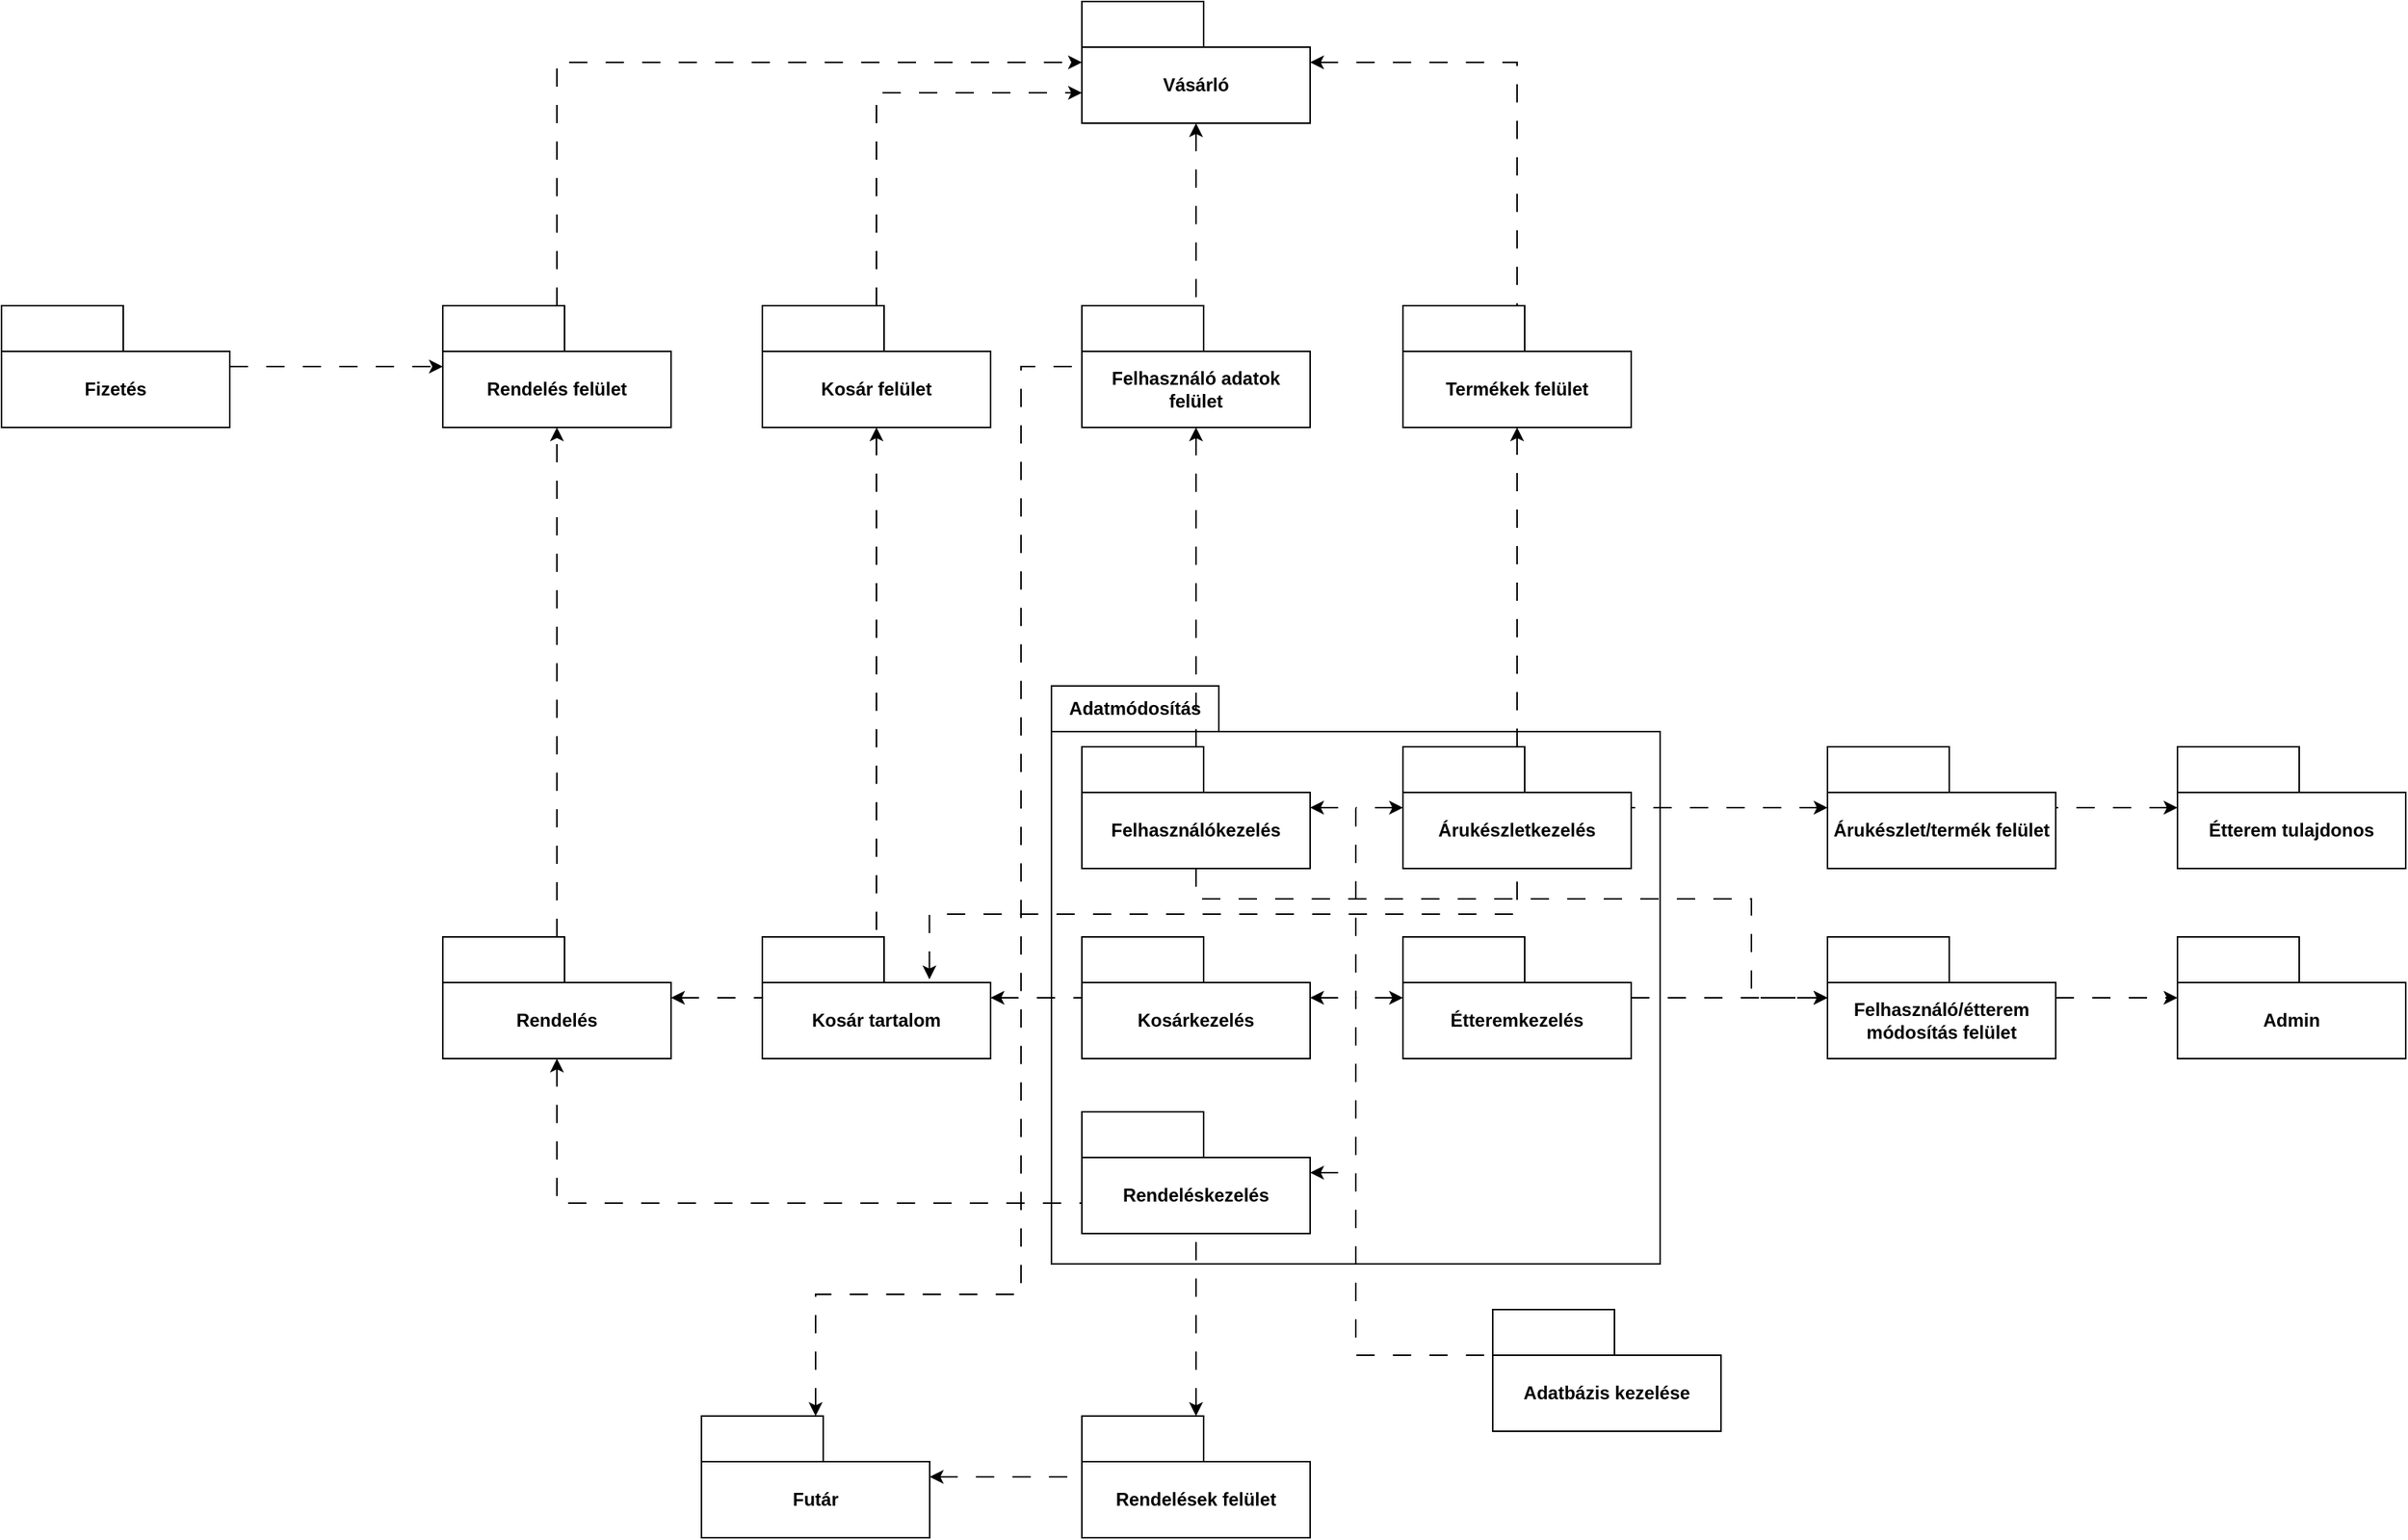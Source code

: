 <mxfile version="24.7.17">
  <diagram name="Page-1" id="JL_Jze3bJzomcozg6l7E">
    <mxGraphModel dx="2074" dy="1204" grid="1" gridSize="10" guides="1" tooltips="1" connect="1" arrows="1" fold="1" page="1" pageScale="1" pageWidth="827" pageHeight="1169" math="0" shadow="0">
      <root>
        <mxCell id="0" />
        <mxCell id="1" parent="0" />
        <mxCell id="KSXFM93kHIyttBCYIMuW-11" style="edgeStyle=orthogonalEdgeStyle;rounded=0;orthogonalLoop=1;jettySize=auto;html=1;dashed=1;dashPattern=12 12;startArrow=classic;startFill=1;endArrow=none;endFill=0;" parent="1" source="sOXhKzXblX355Y4NZaFL-4" target="sOXhKzXblX355Y4NZaFL-15" edge="1">
          <mxGeometry relative="1" as="geometry" />
        </mxCell>
        <mxCell id="KSXFM93kHIyttBCYIMuW-12" style="edgeStyle=orthogonalEdgeStyle;rounded=0;orthogonalLoop=1;jettySize=auto;html=1;dashed=1;dashPattern=12 12;" parent="1" source="sOXhKzXblX355Y4NZaFL-4" target="KSXFM93kHIyttBCYIMuW-20" edge="1">
          <mxGeometry relative="1" as="geometry" />
        </mxCell>
        <mxCell id="sOXhKzXblX355Y4NZaFL-4" value="Rendelés" style="shape=folder;fontStyle=1;tabWidth=80;tabHeight=30;tabPosition=left;html=1;boundedLbl=1;whiteSpace=wrap;" parent="1" vertex="1">
          <mxGeometry x="610" y="735" width="150" height="80" as="geometry" />
        </mxCell>
        <mxCell id="sOXhKzXblX355Y4NZaFL-5" value="Vásárló" style="shape=folder;fontStyle=1;tabWidth=80;tabHeight=30;tabPosition=left;html=1;boundedLbl=1;whiteSpace=wrap;" parent="1" vertex="1">
          <mxGeometry x="1030" y="120" width="150" height="80" as="geometry" />
        </mxCell>
        <mxCell id="sOXhKzXblX355Y4NZaFL-6" value="Adatbázis kezelése" style="shape=folder;fontStyle=1;tabWidth=80;tabHeight=30;tabPosition=left;html=1;boundedLbl=1;whiteSpace=wrap;" parent="1" vertex="1">
          <mxGeometry x="1300" y="980" width="150" height="80" as="geometry" />
        </mxCell>
        <mxCell id="sOXhKzXblX355Y4NZaFL-13" value="Fizetés" style="shape=folder;fontStyle=1;tabWidth=80;tabHeight=30;tabPosition=left;html=1;boundedLbl=1;whiteSpace=wrap;" parent="1" vertex="1">
          <mxGeometry x="320" y="320" width="150" height="80" as="geometry" />
        </mxCell>
        <mxCell id="KSXFM93kHIyttBCYIMuW-10" style="edgeStyle=orthogonalEdgeStyle;rounded=0;orthogonalLoop=1;jettySize=auto;html=1;dashed=1;dashPattern=12 12;startArrow=classic;startFill=1;endArrow=none;endFill=0;" parent="1" source="sOXhKzXblX355Y4NZaFL-14" target="sOXhKzXblX355Y4NZaFL-15" edge="1">
          <mxGeometry relative="1" as="geometry" />
        </mxCell>
        <mxCell id="KSXFM93kHIyttBCYIMuW-26" style="edgeStyle=orthogonalEdgeStyle;rounded=0;orthogonalLoop=1;jettySize=auto;html=1;dashed=1;dashPattern=12 12;" parent="1" source="sOXhKzXblX355Y4NZaFL-14" target="sOXhKzXblX355Y4NZaFL-5" edge="1">
          <mxGeometry relative="1" as="geometry">
            <Array as="points">
              <mxPoint x="895" y="180" />
            </Array>
          </mxGeometry>
        </mxCell>
        <mxCell id="sOXhKzXblX355Y4NZaFL-14" value="Kosár felület" style="shape=folder;fontStyle=1;tabWidth=80;tabHeight=30;tabPosition=left;html=1;boundedLbl=1;whiteSpace=wrap;" parent="1" vertex="1">
          <mxGeometry x="820" y="320" width="150" height="80" as="geometry" />
        </mxCell>
        <mxCell id="sOXhKzXblX355Y4NZaFL-15" value="Kosár tartalom" style="shape=folder;fontStyle=1;tabWidth=80;tabHeight=30;tabPosition=left;html=1;boundedLbl=1;whiteSpace=wrap;" parent="1" vertex="1">
          <mxGeometry x="820" y="735" width="150" height="80" as="geometry" />
        </mxCell>
        <mxCell id="sOXhKzXblX355Y4NZaFL-26" value="Étterem tulajdonos" style="shape=folder;fontStyle=1;tabWidth=80;tabHeight=30;tabPosition=left;html=1;boundedLbl=1;whiteSpace=wrap;" parent="1" vertex="1">
          <mxGeometry x="1750" y="610" width="150" height="80" as="geometry" />
        </mxCell>
        <mxCell id="KSXFM93kHIyttBCYIMuW-5" value="Adatmódosítás" style="shape=folder;fontStyle=1;tabWidth=110;tabHeight=30;tabPosition=left;html=1;boundedLbl=1;labelInHeader=1;container=1;collapsible=0;recursiveResize=0;whiteSpace=wrap;" parent="1" vertex="1">
          <mxGeometry x="1010" y="570" width="400" height="380" as="geometry" />
        </mxCell>
        <mxCell id="KSXFM93kHIyttBCYIMuW-3" value="Felhasználókezelés" style="shape=folder;fontStyle=1;tabWidth=80;tabHeight=30;tabPosition=left;html=1;boundedLbl=1;whiteSpace=wrap;" parent="KSXFM93kHIyttBCYIMuW-5" vertex="1">
          <mxGeometry x="20" y="40" width="150" height="80" as="geometry" />
        </mxCell>
        <mxCell id="KSXFM93kHIyttBCYIMuW-36" style="edgeStyle=orthogonalEdgeStyle;rounded=0;orthogonalLoop=1;jettySize=auto;html=1;startArrow=classic;startFill=1;endArrow=none;endFill=0;dashed=1;dashPattern=12 12;" parent="KSXFM93kHIyttBCYIMuW-5" source="sOXhKzXblX355Y4NZaFL-10" edge="1">
          <mxGeometry relative="1" as="geometry">
            <mxPoint x="200" y="205" as="targetPoint" />
          </mxGeometry>
        </mxCell>
        <mxCell id="sOXhKzXblX355Y4NZaFL-10" value="Kosárkezelés" style="shape=folder;fontStyle=1;tabWidth=80;tabHeight=30;tabPosition=left;html=1;boundedLbl=1;whiteSpace=wrap;" parent="KSXFM93kHIyttBCYIMuW-5" vertex="1">
          <mxGeometry x="20" y="165" width="150" height="80" as="geometry" />
        </mxCell>
        <mxCell id="KSXFM93kHIyttBCYIMuW-34" style="edgeStyle=orthogonalEdgeStyle;rounded=0;orthogonalLoop=1;jettySize=auto;html=1;startArrow=classic;startFill=1;endArrow=none;endFill=0;dashed=1;dashPattern=12 12;" parent="KSXFM93kHIyttBCYIMuW-5" source="KSXFM93kHIyttBCYIMuW-4" edge="1">
          <mxGeometry relative="1" as="geometry">
            <mxPoint x="200" y="80" as="targetPoint" />
          </mxGeometry>
        </mxCell>
        <mxCell id="KSXFM93kHIyttBCYIMuW-4" value="Árukészletkezelés" style="shape=folder;fontStyle=1;tabWidth=80;tabHeight=30;tabPosition=left;html=1;boundedLbl=1;whiteSpace=wrap;" parent="KSXFM93kHIyttBCYIMuW-5" vertex="1">
          <mxGeometry x="231" y="40" width="150" height="80" as="geometry" />
        </mxCell>
        <mxCell id="KSXFM93kHIyttBCYIMuW-35" style="edgeStyle=orthogonalEdgeStyle;rounded=0;orthogonalLoop=1;jettySize=auto;html=1;startArrow=classic;startFill=1;endArrow=none;endFill=0;dashed=1;dashPattern=12 12;" parent="KSXFM93kHIyttBCYIMuW-5" source="KSXFM93kHIyttBCYIMuW-7" edge="1">
          <mxGeometry relative="1" as="geometry">
            <mxPoint x="200" y="205" as="targetPoint" />
          </mxGeometry>
        </mxCell>
        <mxCell id="KSXFM93kHIyttBCYIMuW-7" value="Étteremkezelés" style="shape=folder;fontStyle=1;tabWidth=80;tabHeight=30;tabPosition=left;html=1;boundedLbl=1;whiteSpace=wrap;" parent="KSXFM93kHIyttBCYIMuW-5" vertex="1">
          <mxGeometry x="231" y="165" width="150" height="80" as="geometry" />
        </mxCell>
        <mxCell id="KSXFM93kHIyttBCYIMuW-37" style="edgeStyle=orthogonalEdgeStyle;rounded=0;orthogonalLoop=1;jettySize=auto;html=1;startArrow=classic;startFill=1;endArrow=none;endFill=0;dashed=1;dashPattern=12 12;" parent="KSXFM93kHIyttBCYIMuW-5" source="KSXFM93kHIyttBCYIMuW-2" edge="1">
          <mxGeometry relative="1" as="geometry">
            <mxPoint x="200" y="320" as="targetPoint" />
          </mxGeometry>
        </mxCell>
        <mxCell id="KSXFM93kHIyttBCYIMuW-2" value="Rendeléskezelés" style="shape=folder;fontStyle=1;tabWidth=80;tabHeight=30;tabPosition=left;html=1;boundedLbl=1;whiteSpace=wrap;" parent="KSXFM93kHIyttBCYIMuW-5" vertex="1">
          <mxGeometry x="20" y="280" width="150" height="80" as="geometry" />
        </mxCell>
        <mxCell id="KSXFM93kHIyttBCYIMuW-9" style="edgeStyle=orthogonalEdgeStyle;rounded=0;orthogonalLoop=1;jettySize=auto;html=1;dashed=1;dashPattern=12 12;startArrow=classic;startFill=1;endArrow=none;endFill=0;" parent="1" source="sOXhKzXblX355Y4NZaFL-15" target="sOXhKzXblX355Y4NZaFL-10" edge="1">
          <mxGeometry relative="1" as="geometry" />
        </mxCell>
        <mxCell id="KSXFM93kHIyttBCYIMuW-14" value="Felhasználó adatok felület" style="shape=folder;fontStyle=1;tabWidth=80;tabHeight=30;tabPosition=left;html=1;boundedLbl=1;whiteSpace=wrap;" parent="1" vertex="1">
          <mxGeometry x="1030" y="320" width="150" height="80" as="geometry" />
        </mxCell>
        <mxCell id="KSXFM93kHIyttBCYIMuW-16" style="edgeStyle=orthogonalEdgeStyle;rounded=0;orthogonalLoop=1;jettySize=auto;html=1;dashed=1;dashPattern=12 12;endArrow=none;endFill=0;startArrow=classic;startFill=1;" parent="1" source="KSXFM93kHIyttBCYIMuW-14" target="KSXFM93kHIyttBCYIMuW-3" edge="1">
          <mxGeometry relative="1" as="geometry">
            <mxPoint x="1326" y="440" as="sourcePoint" />
            <mxPoint x="1326" y="620" as="targetPoint" />
          </mxGeometry>
        </mxCell>
        <mxCell id="KSXFM93kHIyttBCYIMuW-17" style="edgeStyle=orthogonalEdgeStyle;rounded=0;orthogonalLoop=1;jettySize=auto;html=1;dashed=1;dashPattern=12 12;endArrow=none;endFill=0;startArrow=classic;startFill=1;" parent="1" source="sOXhKzXblX355Y4NZaFL-5" target="KSXFM93kHIyttBCYIMuW-14" edge="1">
          <mxGeometry relative="1" as="geometry">
            <mxPoint x="1115" y="410" as="sourcePoint" />
            <mxPoint x="1115" y="620" as="targetPoint" />
          </mxGeometry>
        </mxCell>
        <mxCell id="KSXFM93kHIyttBCYIMuW-18" value="Termékek felület" style="shape=folder;fontStyle=1;tabWidth=80;tabHeight=30;tabPosition=left;html=1;boundedLbl=1;whiteSpace=wrap;" parent="1" vertex="1">
          <mxGeometry x="1241" y="320" width="150" height="80" as="geometry" />
        </mxCell>
        <mxCell id="KSXFM93kHIyttBCYIMuW-27" style="edgeStyle=orthogonalEdgeStyle;rounded=0;orthogonalLoop=1;jettySize=auto;html=1;dashed=1;dashPattern=12 12;" parent="1" source="KSXFM93kHIyttBCYIMuW-20" target="sOXhKzXblX355Y4NZaFL-5" edge="1">
          <mxGeometry relative="1" as="geometry">
            <Array as="points">
              <mxPoint x="685" y="160" />
            </Array>
          </mxGeometry>
        </mxCell>
        <mxCell id="KSXFM93kHIyttBCYIMuW-20" value="Rendelés felület" style="shape=folder;fontStyle=1;tabWidth=80;tabHeight=30;tabPosition=left;html=1;boundedLbl=1;whiteSpace=wrap;" parent="1" vertex="1">
          <mxGeometry x="610" y="320" width="150" height="80" as="geometry" />
        </mxCell>
        <mxCell id="KSXFM93kHIyttBCYIMuW-21" style="edgeStyle=orthogonalEdgeStyle;rounded=0;orthogonalLoop=1;jettySize=auto;html=1;dashed=1;dashPattern=12 12;" parent="1" source="sOXhKzXblX355Y4NZaFL-13" target="KSXFM93kHIyttBCYIMuW-20" edge="1">
          <mxGeometry relative="1" as="geometry">
            <mxPoint x="570" y="590" as="sourcePoint" />
            <mxPoint x="705" y="410" as="targetPoint" />
          </mxGeometry>
        </mxCell>
        <mxCell id="KSXFM93kHIyttBCYIMuW-22" style="edgeStyle=orthogonalEdgeStyle;rounded=0;orthogonalLoop=1;jettySize=auto;html=1;dashed=1;dashPattern=12 12;endArrow=none;endFill=0;startArrow=classic;startFill=1;" parent="1" source="sOXhKzXblX355Y4NZaFL-5" target="KSXFM93kHIyttBCYIMuW-18" edge="1">
          <mxGeometry relative="1" as="geometry">
            <mxPoint x="1115" y="210" as="sourcePoint" />
            <mxPoint x="1115" y="330" as="targetPoint" />
          </mxGeometry>
        </mxCell>
        <mxCell id="KSXFM93kHIyttBCYIMuW-24" style="edgeStyle=orthogonalEdgeStyle;rounded=0;orthogonalLoop=1;jettySize=auto;html=1;dashed=1;dashPattern=12 12;" parent="1" source="KSXFM93kHIyttBCYIMuW-4" target="KSXFM93kHIyttBCYIMuW-18" edge="1">
          <mxGeometry relative="1" as="geometry" />
        </mxCell>
        <mxCell id="KSXFM93kHIyttBCYIMuW-25" style="edgeStyle=orthogonalEdgeStyle;rounded=0;orthogonalLoop=1;jettySize=auto;html=1;dashed=1;dashPattern=12 12;endArrow=none;endFill=0;startArrow=classic;startFill=1;" parent="1" source="sOXhKzXblX355Y4NZaFL-4" target="KSXFM93kHIyttBCYIMuW-2" edge="1">
          <mxGeometry relative="1" as="geometry">
            <mxPoint x="480" y="815" as="sourcePoint" />
            <mxPoint x="1096" y="910" as="targetPoint" />
            <Array as="points">
              <mxPoint x="685" y="910" />
            </Array>
          </mxGeometry>
        </mxCell>
        <mxCell id="KSXFM93kHIyttBCYIMuW-29" style="edgeStyle=orthogonalEdgeStyle;rounded=0;orthogonalLoop=1;jettySize=auto;html=1;dashed=1;dashPattern=12 12;startArrow=classic;startFill=1;endArrow=none;endFill=0;" parent="1" source="KSXFM93kHIyttBCYIMuW-28" target="KSXFM93kHIyttBCYIMuW-2" edge="1">
          <mxGeometry relative="1" as="geometry" />
        </mxCell>
        <mxCell id="KSXFM93kHIyttBCYIMuW-28" value="Rendelések felület" style="shape=folder;fontStyle=1;tabWidth=80;tabHeight=30;tabPosition=left;html=1;boundedLbl=1;whiteSpace=wrap;" parent="1" vertex="1">
          <mxGeometry x="1030" y="1050" width="150" height="80" as="geometry" />
        </mxCell>
        <mxCell id="KSXFM93kHIyttBCYIMuW-31" style="edgeStyle=orthogonalEdgeStyle;rounded=0;orthogonalLoop=1;jettySize=auto;html=1;startArrow=classic;startFill=1;endArrow=none;endFill=0;dashed=1;dashPattern=12 12;" parent="1" source="KSXFM93kHIyttBCYIMuW-30" target="KSXFM93kHIyttBCYIMuW-28" edge="1">
          <mxGeometry relative="1" as="geometry" />
        </mxCell>
        <mxCell id="FpGnFKmoHPlLW0mNvX_s-2" style="edgeStyle=orthogonalEdgeStyle;rounded=0;orthogonalLoop=1;jettySize=auto;html=1;dashed=1;dashPattern=12 12;startArrow=classic;startFill=1;endArrow=none;endFill=0;" edge="1" parent="1" source="KSXFM93kHIyttBCYIMuW-30" target="KSXFM93kHIyttBCYIMuW-14">
          <mxGeometry relative="1" as="geometry">
            <mxPoint x="855" y="1000" as="targetPoint" />
            <Array as="points">
              <mxPoint x="855" y="970" />
              <mxPoint x="990" y="970" />
              <mxPoint x="990" y="360" />
            </Array>
          </mxGeometry>
        </mxCell>
        <mxCell id="KSXFM93kHIyttBCYIMuW-30" value="Futár" style="shape=folder;fontStyle=1;tabWidth=80;tabHeight=30;tabPosition=left;html=1;boundedLbl=1;whiteSpace=wrap;" parent="1" vertex="1">
          <mxGeometry x="780" y="1050" width="150" height="80" as="geometry" />
        </mxCell>
        <mxCell id="KSXFM93kHIyttBCYIMuW-32" value="Admin" style="shape=folder;fontStyle=1;tabWidth=80;tabHeight=30;tabPosition=left;html=1;boundedLbl=1;whiteSpace=wrap;" parent="1" vertex="1">
          <mxGeometry x="1750" y="735" width="150" height="80" as="geometry" />
        </mxCell>
        <mxCell id="KSXFM93kHIyttBCYIMuW-8" style="edgeStyle=orthogonalEdgeStyle;rounded=0;orthogonalLoop=1;jettySize=auto;html=1;dashed=1;dashPattern=12 12;startArrow=classic;startFill=1;endArrow=none;endFill=0;" parent="1" source="KSXFM93kHIyttBCYIMuW-3" target="sOXhKzXblX355Y4NZaFL-6" edge="1">
          <mxGeometry relative="1" as="geometry">
            <mxPoint x="1210" y="670" as="sourcePoint" />
            <mxPoint x="1400" y="720" as="targetPoint" />
            <Array as="points">
              <mxPoint x="1210" y="650" />
              <mxPoint x="1210" y="1010" />
            </Array>
          </mxGeometry>
        </mxCell>
        <mxCell id="KSXFM93kHIyttBCYIMuW-38" value="Árukészlet/termék felület" style="shape=folder;fontStyle=1;tabWidth=80;tabHeight=30;tabPosition=left;html=1;boundedLbl=1;whiteSpace=wrap;" parent="1" vertex="1">
          <mxGeometry x="1520" y="610" width="150" height="80" as="geometry" />
        </mxCell>
        <mxCell id="KSXFM93kHIyttBCYIMuW-13" style="edgeStyle=orthogonalEdgeStyle;rounded=0;orthogonalLoop=1;jettySize=auto;html=1;dashed=1;dashPattern=12 12;endArrow=none;endFill=0;startArrow=classic;startFill=1;" parent="1" source="KSXFM93kHIyttBCYIMuW-38" target="KSXFM93kHIyttBCYIMuW-4" edge="1">
          <mxGeometry relative="1" as="geometry">
            <mxPoint x="1469" y="670" as="sourcePoint" />
            <mxPoint x="1340" y="670" as="targetPoint" />
          </mxGeometry>
        </mxCell>
        <mxCell id="KSXFM93kHIyttBCYIMuW-39" style="edgeStyle=orthogonalEdgeStyle;rounded=0;orthogonalLoop=1;jettySize=auto;html=1;dashed=1;dashPattern=12 12;endArrow=none;endFill=0;startArrow=classic;startFill=1;" parent="1" source="sOXhKzXblX355Y4NZaFL-26" target="KSXFM93kHIyttBCYIMuW-38" edge="1">
          <mxGeometry relative="1" as="geometry">
            <mxPoint x="1530" y="660" as="sourcePoint" />
            <mxPoint x="1401" y="660" as="targetPoint" />
          </mxGeometry>
        </mxCell>
        <mxCell id="KSXFM93kHIyttBCYIMuW-42" style="edgeStyle=orthogonalEdgeStyle;rounded=0;orthogonalLoop=1;jettySize=auto;html=1;startArrow=classic;startFill=1;endArrow=none;endFill=0;dashed=1;dashPattern=12 12;exitX=0.732;exitY=0.348;exitDx=0;exitDy=0;exitPerimeter=0;" parent="1" source="sOXhKzXblX355Y4NZaFL-15" target="KSXFM93kHIyttBCYIMuW-4" edge="1">
          <mxGeometry relative="1" as="geometry">
            <mxPoint x="1220" y="660" as="targetPoint" />
            <mxPoint x="1251" y="660" as="sourcePoint" />
            <Array as="points">
              <mxPoint x="930" y="720" />
              <mxPoint x="1316" y="720" />
            </Array>
          </mxGeometry>
        </mxCell>
        <mxCell id="FpGnFKmoHPlLW0mNvX_s-5" style="edgeStyle=orthogonalEdgeStyle;rounded=0;orthogonalLoop=1;jettySize=auto;html=1;dashed=1;dashPattern=12 12;" edge="1" parent="1" source="FpGnFKmoHPlLW0mNvX_s-4" target="KSXFM93kHIyttBCYIMuW-32">
          <mxGeometry relative="1" as="geometry" />
        </mxCell>
        <mxCell id="FpGnFKmoHPlLW0mNvX_s-4" value="Felhasználó/étterem módosítás felület" style="shape=folder;fontStyle=1;tabWidth=80;tabHeight=30;tabPosition=left;html=1;boundedLbl=1;whiteSpace=wrap;" vertex="1" parent="1">
          <mxGeometry x="1520" y="735" width="150" height="80" as="geometry" />
        </mxCell>
        <mxCell id="FpGnFKmoHPlLW0mNvX_s-6" style="edgeStyle=orthogonalEdgeStyle;rounded=0;orthogonalLoop=1;jettySize=auto;html=1;dashed=1;dashPattern=12 12;" edge="1" parent="1" source="KSXFM93kHIyttBCYIMuW-7" target="FpGnFKmoHPlLW0mNvX_s-4">
          <mxGeometry relative="1" as="geometry" />
        </mxCell>
        <mxCell id="FpGnFKmoHPlLW0mNvX_s-7" style="edgeStyle=orthogonalEdgeStyle;rounded=0;orthogonalLoop=1;jettySize=auto;html=1;dashed=1;dashPattern=12 12;" edge="1" parent="1" source="KSXFM93kHIyttBCYIMuW-3" target="FpGnFKmoHPlLW0mNvX_s-4">
          <mxGeometry relative="1" as="geometry">
            <mxPoint x="1401" y="785" as="sourcePoint" />
            <mxPoint x="1530" y="785" as="targetPoint" />
            <Array as="points">
              <mxPoint x="1105" y="710" />
              <mxPoint x="1470" y="710" />
              <mxPoint x="1470" y="775" />
            </Array>
          </mxGeometry>
        </mxCell>
      </root>
    </mxGraphModel>
  </diagram>
</mxfile>
